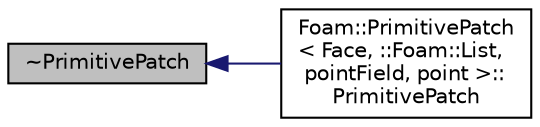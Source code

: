 digraph "~PrimitivePatch"
{
  bgcolor="transparent";
  edge [fontname="Helvetica",fontsize="10",labelfontname="Helvetica",labelfontsize="10"];
  node [fontname="Helvetica",fontsize="10",shape=record];
  rankdir="LR";
  Node9 [label="~PrimitivePatch",height=0.2,width=0.4,color="black", fillcolor="grey75", style="filled", fontcolor="black"];
  Node9 -> Node10 [dir="back",color="midnightblue",fontsize="10",style="solid",fontname="Helvetica"];
  Node10 [label="Foam::PrimitivePatch\l\< Face, ::Foam::List,\l pointField, point \>::\lPrimitivePatch",height=0.2,width=0.4,color="black",URL="$a28693.html#ad6d9b2be06e0dc5dfc29c2e3bb9d0e81",tooltip="Construct as copy. "];
}
